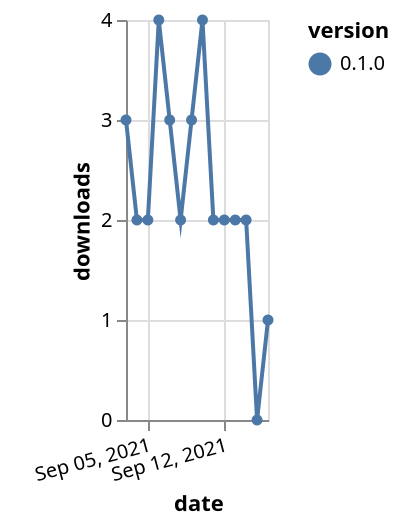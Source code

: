 {"$schema": "https://vega.github.io/schema/vega-lite/v5.json", "description": "A simple bar chart with embedded data.", "data": {"values": [{"date": "2021-09-03", "total": 2773, "delta": 3, "version": "0.1.0"}, {"date": "2021-09-04", "total": 2775, "delta": 2, "version": "0.1.0"}, {"date": "2021-09-05", "total": 2777, "delta": 2, "version": "0.1.0"}, {"date": "2021-09-06", "total": 2781, "delta": 4, "version": "0.1.0"}, {"date": "2021-09-07", "total": 2784, "delta": 3, "version": "0.1.0"}, {"date": "2021-09-08", "total": 2786, "delta": 2, "version": "0.1.0"}, {"date": "2021-09-09", "total": 2789, "delta": 3, "version": "0.1.0"}, {"date": "2021-09-10", "total": 2793, "delta": 4, "version": "0.1.0"}, {"date": "2021-09-11", "total": 2795, "delta": 2, "version": "0.1.0"}, {"date": "2021-09-12", "total": 2797, "delta": 2, "version": "0.1.0"}, {"date": "2021-09-13", "total": 2799, "delta": 2, "version": "0.1.0"}, {"date": "2021-09-14", "total": 2801, "delta": 2, "version": "0.1.0"}, {"date": "2021-09-15", "total": 2801, "delta": 0, "version": "0.1.0"}, {"date": "2021-09-16", "total": 2802, "delta": 1, "version": "0.1.0"}]}, "width": "container", "mark": {"type": "line", "point": {"filled": true}}, "encoding": {"x": {"field": "date", "type": "temporal", "timeUnit": "yearmonthdate", "title": "date", "axis": {"labelAngle": -15}}, "y": {"field": "delta", "type": "quantitative", "title": "downloads"}, "color": {"field": "version", "type": "nominal"}, "tooltip": {"field": "delta"}}}